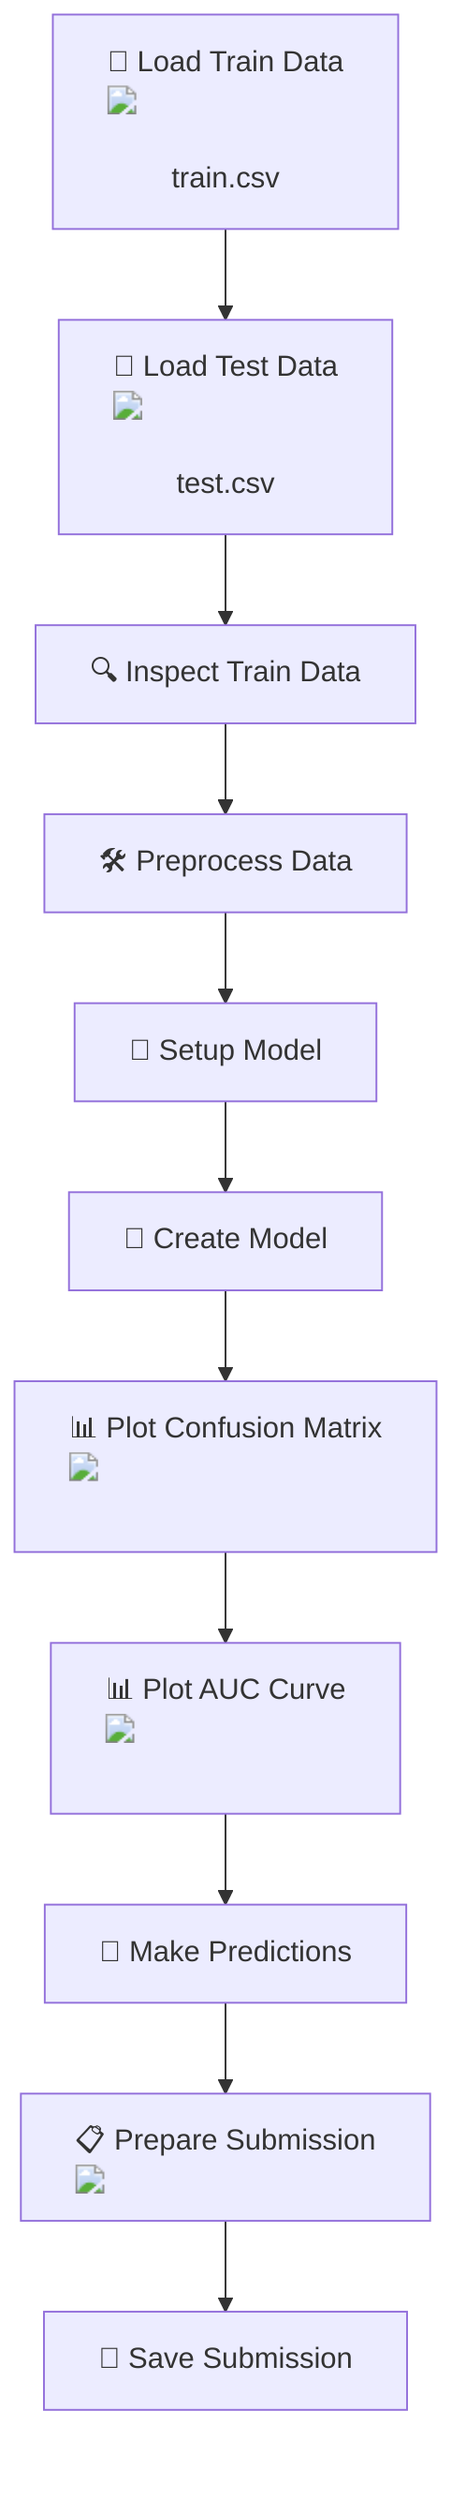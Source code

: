 flowchart TD
    A["📂 Load Train Data <img src='file.svg'/> <br/> train.csv"] --> B["📂 Load Test Data <img src='file.svg'/> <br/> test.csv"]
    B --> C["🔍 Inspect Train Data"]
    C --> D["🛠️ Preprocess Data"]
    D --> E["🧪 Setup Model"]
    E --> F["🤖 Create Model"]
    F --> G["📊 Plot Confusion Matrix <img src='dummy_plots/confusion_matrix_template.svg'/> <br/>"]
    G --> H["📊 Plot AUC Curve <img src='dummy_plots/auc_template.svg'/> <br/>"]
    H --> I["🔮 Make Predictions"]
    I --> J["📋 Prepare Submission <img src='file.svg'/>"]
    J --> K["💾 Save Submission"]